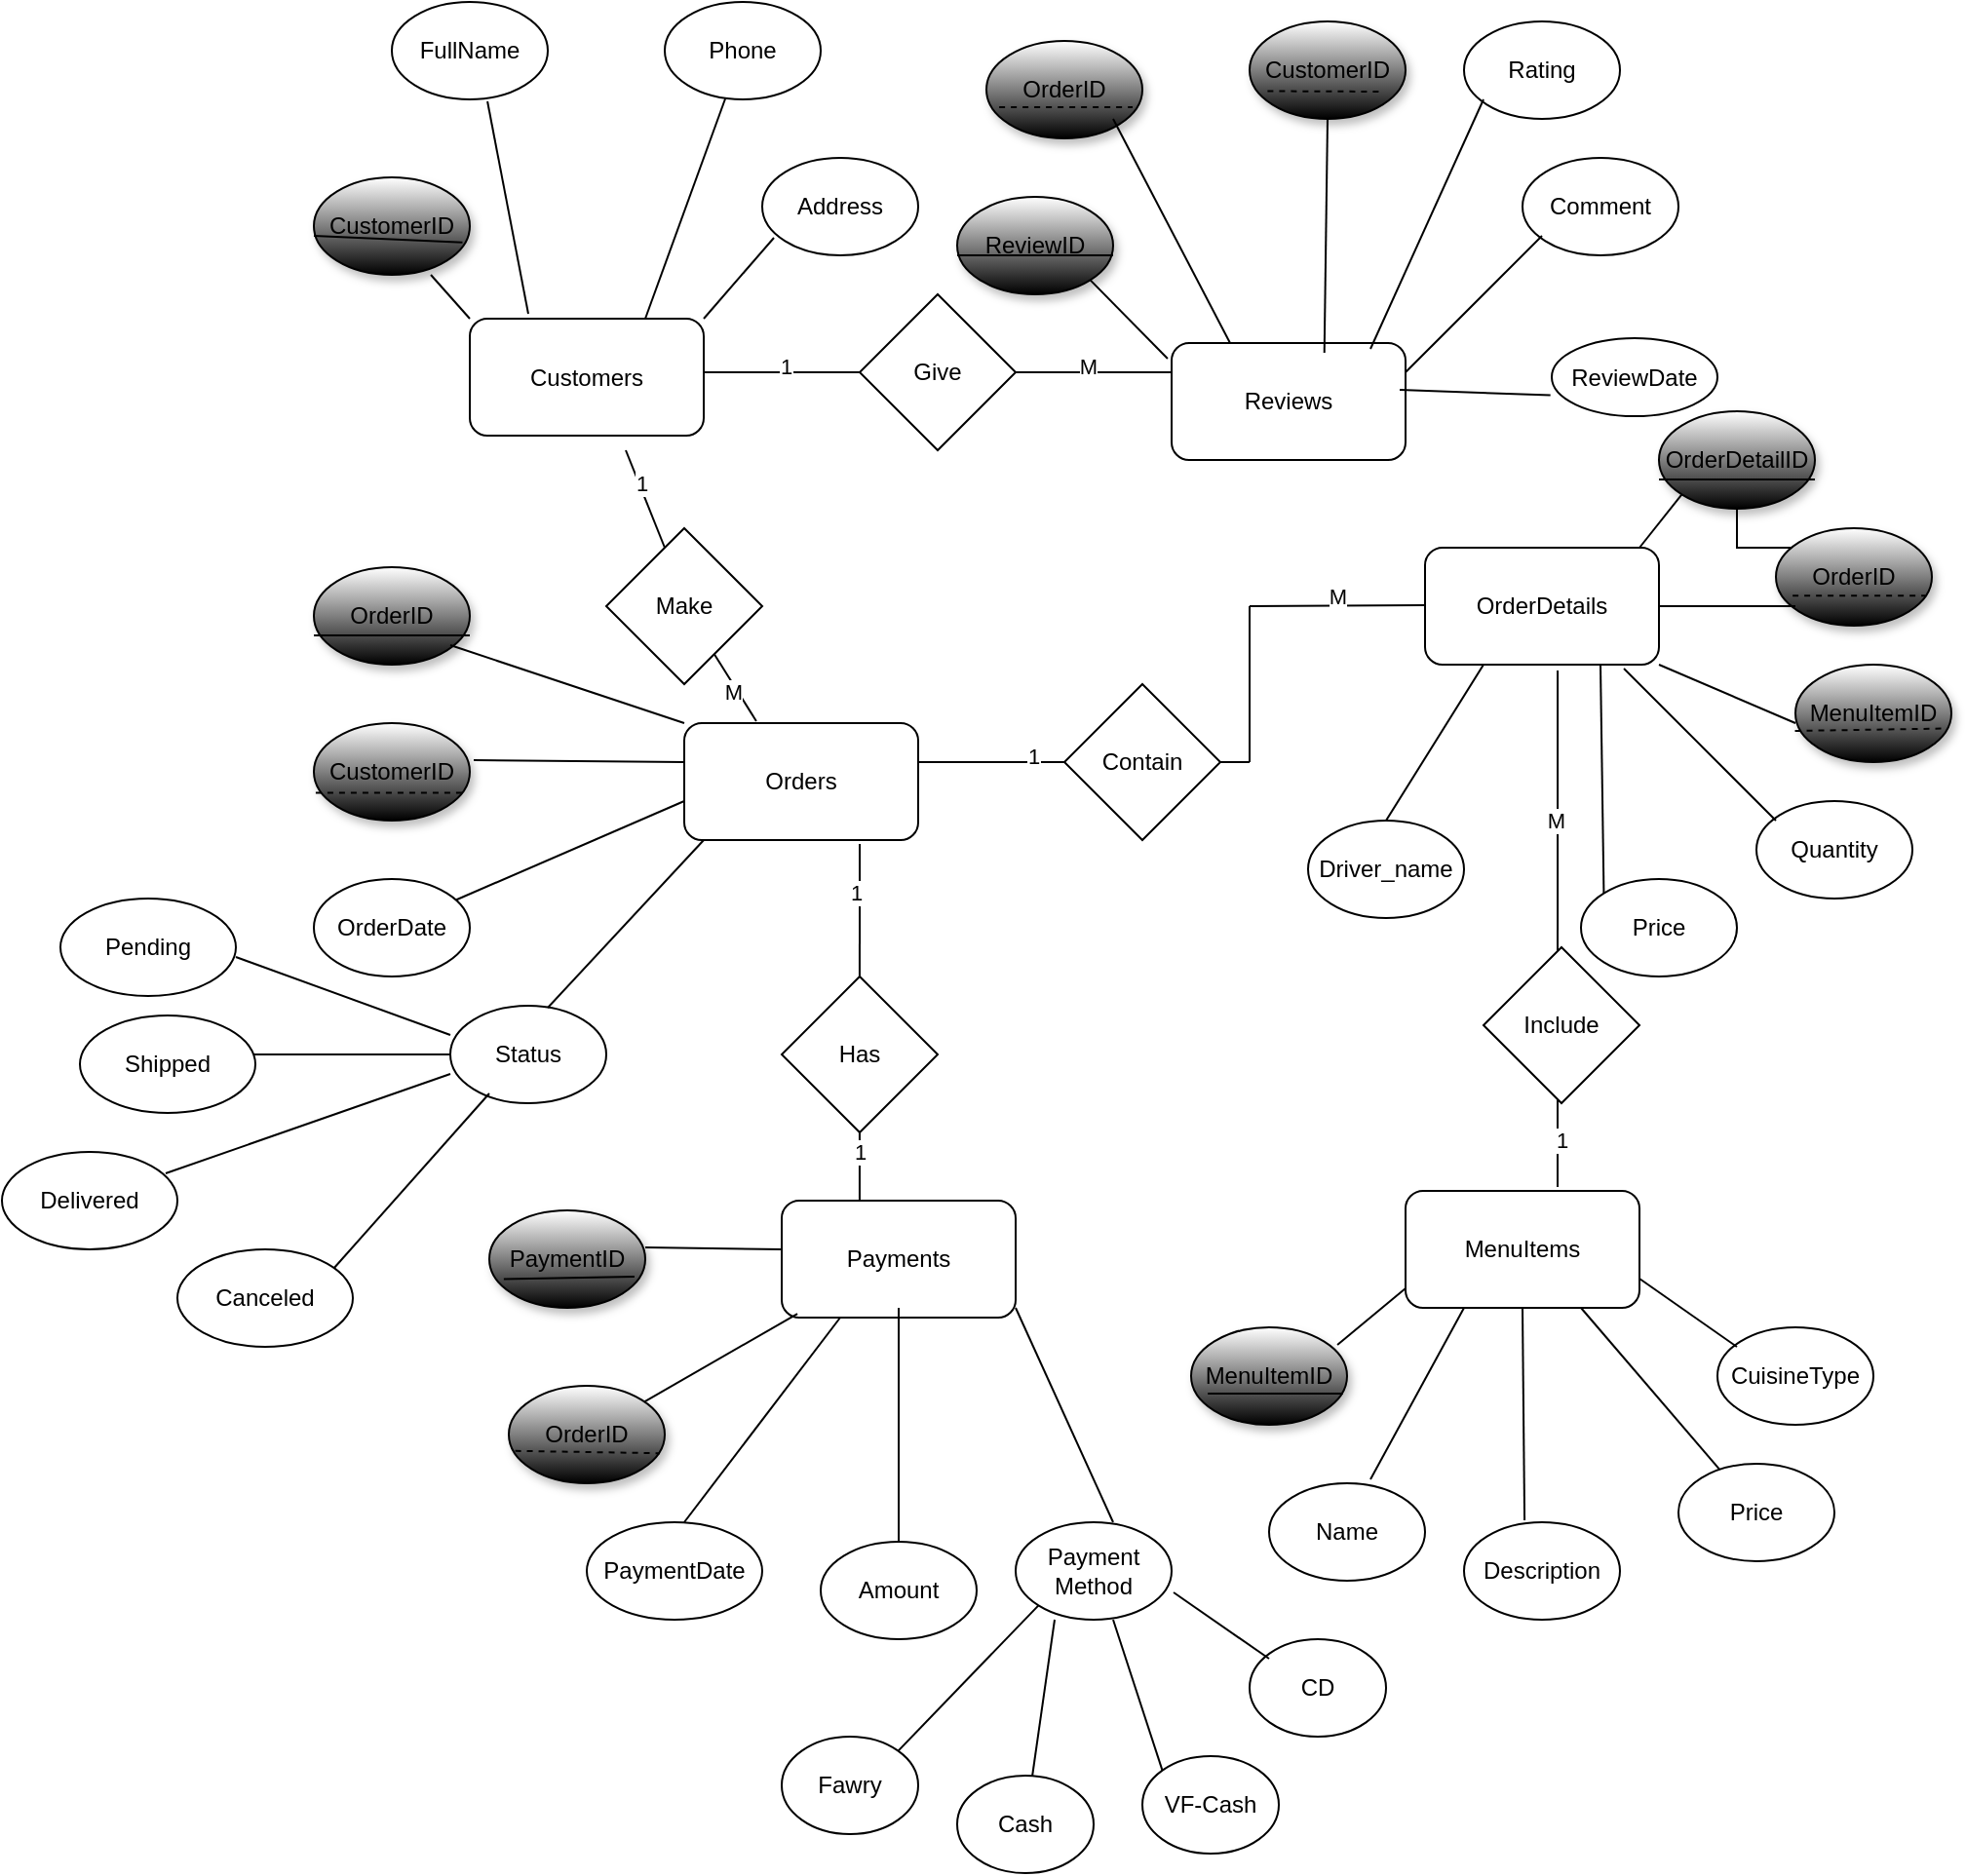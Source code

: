 <mxfile version="28.1.1">
  <diagram name="Page-1" id="ZosSx44dg7eUA4PI9dah">
    <mxGraphModel dx="1722" dy="507" grid="1" gridSize="10" guides="1" tooltips="1" connect="1" arrows="1" fold="1" page="1" pageScale="1" pageWidth="850" pageHeight="1100" math="0" shadow="0">
      <root>
        <mxCell id="0" />
        <mxCell id="1" parent="0" />
        <mxCell id="673PW_mDuS-jWzIN35Wk-1" value="Orders" style="rounded=1;whiteSpace=wrap;html=1;" parent="1" vertex="1">
          <mxGeometry x="190" y="500" width="120" height="60" as="geometry" />
        </mxCell>
        <mxCell id="673PW_mDuS-jWzIN35Wk-2" value="Reviews" style="rounded=1;whiteSpace=wrap;html=1;" parent="1" vertex="1">
          <mxGeometry x="440" y="305" width="120" height="60" as="geometry" />
        </mxCell>
        <mxCell id="673PW_mDuS-jWzIN35Wk-3" value="Customers" style="rounded=1;whiteSpace=wrap;html=1;" parent="1" vertex="1">
          <mxGeometry x="80" y="292.5" width="120" height="60" as="geometry" />
        </mxCell>
        <mxCell id="673PW_mDuS-jWzIN35Wk-4" value="OrderDetails" style="rounded=1;whiteSpace=wrap;html=1;" parent="1" vertex="1">
          <mxGeometry x="570" y="410" width="120" height="60" as="geometry" />
        </mxCell>
        <mxCell id="673PW_mDuS-jWzIN35Wk-5" value="MenuItems" style="rounded=1;whiteSpace=wrap;html=1;" parent="1" vertex="1">
          <mxGeometry x="560" y="740" width="120" height="60" as="geometry" />
        </mxCell>
        <mxCell id="673PW_mDuS-jWzIN35Wk-6" value="Payments" style="rounded=1;whiteSpace=wrap;html=1;" parent="1" vertex="1">
          <mxGeometry x="240" y="745" width="120" height="60" as="geometry" />
        </mxCell>
        <mxCell id="673PW_mDuS-jWzIN35Wk-9" value="" style="endArrow=none;html=1;rounded=0;exitX=0.375;exitY=0.125;exitDx=0;exitDy=0;exitPerimeter=0;" parent="1" source="eedsvJJhNy6EJihypTpJ-27" edge="1">
          <mxGeometry width="50" height="50" relative="1" as="geometry">
            <mxPoint x="50" y="160" as="sourcePoint" />
            <mxPoint x="160" y="360" as="targetPoint" />
          </mxGeometry>
        </mxCell>
        <mxCell id="eedsvJJhNy6EJihypTpJ-35" value="1" style="edgeLabel;html=1;align=center;verticalAlign=middle;resizable=0;points=[];" parent="673PW_mDuS-jWzIN35Wk-9" vertex="1" connectable="0">
          <mxGeometry x="0.31" y="-2" relative="1" as="geometry">
            <mxPoint x="-1" as="offset" />
          </mxGeometry>
        </mxCell>
        <mxCell id="673PW_mDuS-jWzIN35Wk-10" value="" style="endArrow=none;html=1;rounded=0;" parent="1" edge="1">
          <mxGeometry width="50" height="50" relative="1" as="geometry">
            <mxPoint x="310" y="520" as="sourcePoint" />
            <mxPoint x="480" y="520" as="targetPoint" />
          </mxGeometry>
        </mxCell>
        <mxCell id="eedsvJJhNy6EJihypTpJ-37" value="1" style="edgeLabel;html=1;align=center;verticalAlign=middle;resizable=0;points=[];" parent="673PW_mDuS-jWzIN35Wk-10" vertex="1" connectable="0">
          <mxGeometry x="-0.314" y="3" relative="1" as="geometry">
            <mxPoint as="offset" />
          </mxGeometry>
        </mxCell>
        <mxCell id="673PW_mDuS-jWzIN35Wk-12" value="" style="endArrow=none;html=1;rounded=0;" parent="1" edge="1">
          <mxGeometry width="50" height="50" relative="1" as="geometry">
            <mxPoint x="480" y="520" as="sourcePoint" />
            <mxPoint x="480" y="440" as="targetPoint" />
          </mxGeometry>
        </mxCell>
        <mxCell id="673PW_mDuS-jWzIN35Wk-13" value="" style="endArrow=none;html=1;rounded=0;" parent="1" edge="1">
          <mxGeometry width="50" height="50" relative="1" as="geometry">
            <mxPoint x="480" y="440" as="sourcePoint" />
            <mxPoint x="570" y="439.5" as="targetPoint" />
          </mxGeometry>
        </mxCell>
        <mxCell id="eedsvJJhNy6EJihypTpJ-38" value="M" style="edgeLabel;html=1;align=center;verticalAlign=middle;resizable=0;points=[];" parent="673PW_mDuS-jWzIN35Wk-13" vertex="1" connectable="0">
          <mxGeometry x="0.001" y="5" relative="1" as="geometry">
            <mxPoint as="offset" />
          </mxGeometry>
        </mxCell>
        <mxCell id="673PW_mDuS-jWzIN35Wk-14" value="" style="endArrow=none;html=1;rounded=0;entryX=0.567;entryY=1.05;entryDx=0;entryDy=0;exitX=0.65;exitY=-0.033;exitDx=0;exitDy=0;exitPerimeter=0;entryPerimeter=0;" parent="1" source="673PW_mDuS-jWzIN35Wk-5" target="673PW_mDuS-jWzIN35Wk-4" edge="1">
          <mxGeometry width="50" height="50" relative="1" as="geometry">
            <mxPoint x="730" y="410" as="sourcePoint" />
            <mxPoint x="670" y="320" as="targetPoint" />
          </mxGeometry>
        </mxCell>
        <mxCell id="eedsvJJhNy6EJihypTpJ-39" value="1" style="edgeLabel;html=1;align=center;verticalAlign=middle;resizable=0;points=[];" parent="673PW_mDuS-jWzIN35Wk-14" vertex="1" connectable="0">
          <mxGeometry x="-0.814" y="-2" relative="1" as="geometry">
            <mxPoint as="offset" />
          </mxGeometry>
        </mxCell>
        <mxCell id="eedsvJJhNy6EJihypTpJ-40" value="M" style="edgeLabel;html=1;align=center;verticalAlign=middle;resizable=0;points=[];" parent="673PW_mDuS-jWzIN35Wk-14" vertex="1" connectable="0">
          <mxGeometry x="0.419" y="1" relative="1" as="geometry">
            <mxPoint as="offset" />
          </mxGeometry>
        </mxCell>
        <mxCell id="673PW_mDuS-jWzIN35Wk-15" value="" style="endArrow=none;html=1;rounded=0;exitX=0.333;exitY=0;exitDx=0;exitDy=0;exitPerimeter=0;" parent="1" source="673PW_mDuS-jWzIN35Wk-6" edge="1">
          <mxGeometry width="50" height="50" relative="1" as="geometry">
            <mxPoint x="190" y="350" as="sourcePoint" />
            <mxPoint x="280" y="562" as="targetPoint" />
          </mxGeometry>
        </mxCell>
        <mxCell id="eedsvJJhNy6EJihypTpJ-41" value="1" style="edgeLabel;html=1;align=center;verticalAlign=middle;resizable=0;points=[];" parent="673PW_mDuS-jWzIN35Wk-15" vertex="1" connectable="0">
          <mxGeometry x="0.73" y="2" relative="1" as="geometry">
            <mxPoint as="offset" />
          </mxGeometry>
        </mxCell>
        <mxCell id="eedsvJJhNy6EJihypTpJ-44" value="1" style="edgeLabel;html=1;align=center;verticalAlign=middle;resizable=0;points=[];" parent="673PW_mDuS-jWzIN35Wk-15" vertex="1" connectable="0">
          <mxGeometry x="-0.727" relative="1" as="geometry">
            <mxPoint as="offset" />
          </mxGeometry>
        </mxCell>
        <mxCell id="673PW_mDuS-jWzIN35Wk-16" value="OrderID" style="ellipse;whiteSpace=wrap;html=1;gradientColor=default;shadow=1;" parent="1" vertex="1">
          <mxGeometry y="420" width="80" height="50" as="geometry" />
        </mxCell>
        <mxCell id="673PW_mDuS-jWzIN35Wk-21" value="CustomerID" style="ellipse;whiteSpace=wrap;html=1;gradientColor=default;shadow=1;" parent="1" vertex="1">
          <mxGeometry y="500" width="80" height="50" as="geometry" />
        </mxCell>
        <mxCell id="673PW_mDuS-jWzIN35Wk-22" value="OrderDate" style="ellipse;whiteSpace=wrap;html=1;" parent="1" vertex="1">
          <mxGeometry y="580" width="80" height="50" as="geometry" />
        </mxCell>
        <mxCell id="673PW_mDuS-jWzIN35Wk-23" value="Status" style="ellipse;whiteSpace=wrap;html=1;" parent="1" vertex="1">
          <mxGeometry x="70" y="645" width="80" height="50" as="geometry" />
        </mxCell>
        <mxCell id="673PW_mDuS-jWzIN35Wk-24" value="" style="endArrow=none;html=1;rounded=0;exitX=0;exitY=0;exitDx=0;exitDy=0;entryX=0.875;entryY=0.8;entryDx=0;entryDy=0;entryPerimeter=0;" parent="1" source="673PW_mDuS-jWzIN35Wk-1" target="673PW_mDuS-jWzIN35Wk-16" edge="1">
          <mxGeometry width="50" height="50" relative="1" as="geometry">
            <mxPoint x="100" y="520" as="sourcePoint" />
            <mxPoint x="150" y="470" as="targetPoint" />
          </mxGeometry>
        </mxCell>
        <mxCell id="673PW_mDuS-jWzIN35Wk-25" value="" style="endArrow=none;html=1;rounded=0;exitX=1.025;exitY=0.38;exitDx=0;exitDy=0;exitPerimeter=0;" parent="1" source="673PW_mDuS-jWzIN35Wk-21" edge="1">
          <mxGeometry width="50" height="50" relative="1" as="geometry">
            <mxPoint x="140" y="570" as="sourcePoint" />
            <mxPoint x="190" y="520" as="targetPoint" />
          </mxGeometry>
        </mxCell>
        <mxCell id="673PW_mDuS-jWzIN35Wk-26" value="" style="endArrow=none;html=1;rounded=0;" parent="1" source="673PW_mDuS-jWzIN35Wk-22" edge="1">
          <mxGeometry width="50" height="50" relative="1" as="geometry">
            <mxPoint x="140" y="590" as="sourcePoint" />
            <mxPoint x="190" y="540" as="targetPoint" />
          </mxGeometry>
        </mxCell>
        <mxCell id="673PW_mDuS-jWzIN35Wk-27" value="" style="endArrow=none;html=1;rounded=0;exitX=0.625;exitY=0.02;exitDx=0;exitDy=0;exitPerimeter=0;" parent="1" source="673PW_mDuS-jWzIN35Wk-23" edge="1">
          <mxGeometry width="50" height="50" relative="1" as="geometry">
            <mxPoint x="150" y="610" as="sourcePoint" />
            <mxPoint x="200" y="560" as="targetPoint" />
          </mxGeometry>
        </mxCell>
        <mxCell id="673PW_mDuS-jWzIN35Wk-28" value="Address" style="ellipse;whiteSpace=wrap;html=1;" parent="1" vertex="1">
          <mxGeometry x="230" y="210" width="80" height="50" as="geometry" />
        </mxCell>
        <mxCell id="673PW_mDuS-jWzIN35Wk-29" value="OrderID" style="ellipse;whiteSpace=wrap;html=1;gradientColor=default;shadow=1;" parent="1" vertex="1">
          <mxGeometry x="345" y="150" width="80" height="50" as="geometry" />
        </mxCell>
        <mxCell id="673PW_mDuS-jWzIN35Wk-30" value="Phone" style="ellipse;whiteSpace=wrap;html=1;strokeColor=default;gradientColor=none;fillColor=default;shadow=0;fillStyle=auto;" parent="1" vertex="1">
          <mxGeometry x="180" y="130" width="80" height="50" as="geometry" />
        </mxCell>
        <mxCell id="673PW_mDuS-jWzIN35Wk-31" value="FullName" style="ellipse;whiteSpace=wrap;html=1;" parent="1" vertex="1">
          <mxGeometry x="40" y="130" width="80" height="50" as="geometry" />
        </mxCell>
        <mxCell id="673PW_mDuS-jWzIN35Wk-32" value="CustomerID" style="ellipse;whiteSpace=wrap;html=1;gradientColor=default;shadow=1;" parent="1" vertex="1">
          <mxGeometry y="220" width="80" height="50" as="geometry" />
        </mxCell>
        <mxCell id="673PW_mDuS-jWzIN35Wk-34" value="" style="endArrow=none;html=1;rounded=0;exitX=0;exitY=0;exitDx=0;exitDy=0;" parent="1" source="673PW_mDuS-jWzIN35Wk-3" edge="1">
          <mxGeometry width="50" height="50" relative="1" as="geometry">
            <mxPoint x="10" y="320" as="sourcePoint" />
            <mxPoint x="60" y="270" as="targetPoint" />
          </mxGeometry>
        </mxCell>
        <mxCell id="673PW_mDuS-jWzIN35Wk-35" value="" style="endArrow=none;html=1;rounded=0;entryX=0.613;entryY=1.02;entryDx=0;entryDy=0;entryPerimeter=0;" parent="1" target="673PW_mDuS-jWzIN35Wk-31" edge="1">
          <mxGeometry width="50" height="50" relative="1" as="geometry">
            <mxPoint x="110" y="290" as="sourcePoint" />
            <mxPoint x="160" y="250" as="targetPoint" />
          </mxGeometry>
        </mxCell>
        <mxCell id="673PW_mDuS-jWzIN35Wk-36" value="" style="endArrow=none;html=1;rounded=0;exitX=0.75;exitY=0;exitDx=0;exitDy=0;" parent="1" source="673PW_mDuS-jWzIN35Wk-3" target="673PW_mDuS-jWzIN35Wk-30" edge="1">
          <mxGeometry width="50" height="50" relative="1" as="geometry">
            <mxPoint x="130" y="300" as="sourcePoint" />
            <mxPoint x="180" y="250" as="targetPoint" />
          </mxGeometry>
        </mxCell>
        <mxCell id="673PW_mDuS-jWzIN35Wk-37" value="" style="endArrow=none;html=1;rounded=0;entryX=0.075;entryY=0.82;entryDx=0;entryDy=0;entryPerimeter=0;exitX=1;exitY=0;exitDx=0;exitDy=0;" parent="1" source="673PW_mDuS-jWzIN35Wk-3" target="673PW_mDuS-jWzIN35Wk-28" edge="1">
          <mxGeometry width="50" height="50" relative="1" as="geometry">
            <mxPoint x="190" y="300" as="sourcePoint" />
            <mxPoint x="240" y="250" as="targetPoint" />
          </mxGeometry>
        </mxCell>
        <mxCell id="673PW_mDuS-jWzIN35Wk-39" value="Comment" style="ellipse;whiteSpace=wrap;html=1;" parent="1" vertex="1">
          <mxGeometry x="620" y="210" width="80" height="50" as="geometry" />
        </mxCell>
        <mxCell id="673PW_mDuS-jWzIN35Wk-41" value="Rating" style="ellipse;whiteSpace=wrap;html=1;" parent="1" vertex="1">
          <mxGeometry x="590" y="140" width="80" height="50" as="geometry" />
        </mxCell>
        <mxCell id="673PW_mDuS-jWzIN35Wk-42" value="CustomerID" style="ellipse;whiteSpace=wrap;html=1;gradientColor=default;shadow=1;" parent="1" vertex="1">
          <mxGeometry x="480" y="140" width="80" height="50" as="geometry" />
        </mxCell>
        <mxCell id="673PW_mDuS-jWzIN35Wk-43" value="ReviewID" style="ellipse;whiteSpace=wrap;html=1;gradientColor=default;shadow=1;" parent="1" vertex="1">
          <mxGeometry x="330" y="230" width="80" height="50" as="geometry" />
        </mxCell>
        <mxCell id="673PW_mDuS-jWzIN35Wk-46" value="" style="endArrow=none;html=1;rounded=0;entryX=1;entryY=1;entryDx=0;entryDy=0;exitX=-0.017;exitY=0.133;exitDx=0;exitDy=0;exitPerimeter=0;" parent="1" source="673PW_mDuS-jWzIN35Wk-2" target="673PW_mDuS-jWzIN35Wk-43" edge="1">
          <mxGeometry width="50" height="50" relative="1" as="geometry">
            <mxPoint x="430" y="310" as="sourcePoint" />
            <mxPoint x="480" y="260" as="targetPoint" />
          </mxGeometry>
        </mxCell>
        <mxCell id="673PW_mDuS-jWzIN35Wk-47" value="" style="endArrow=none;html=1;rounded=0;exitX=0.25;exitY=0;exitDx=0;exitDy=0;" parent="1" source="673PW_mDuS-jWzIN35Wk-2" edge="1">
          <mxGeometry width="50" height="50" relative="1" as="geometry">
            <mxPoint x="360" y="240" as="sourcePoint" />
            <mxPoint x="410" y="190" as="targetPoint" />
          </mxGeometry>
        </mxCell>
        <mxCell id="673PW_mDuS-jWzIN35Wk-50" value="" style="endArrow=none;html=1;rounded=0;exitX=0.85;exitY=0.05;exitDx=0;exitDy=0;exitPerimeter=0;" parent="1" source="673PW_mDuS-jWzIN35Wk-2" edge="1">
          <mxGeometry width="50" height="50" relative="1" as="geometry">
            <mxPoint x="550" y="230" as="sourcePoint" />
            <mxPoint x="600" y="180" as="targetPoint" />
          </mxGeometry>
        </mxCell>
        <mxCell id="673PW_mDuS-jWzIN35Wk-52" value="" style="endArrow=none;html=1;rounded=0;exitX=0.975;exitY=0.4;exitDx=0;exitDy=0;exitPerimeter=0;entryX=0;entryY=1;entryDx=0;entryDy=0;" parent="1" source="673PW_mDuS-jWzIN35Wk-2" edge="1">
          <mxGeometry width="50" height="50" relative="1" as="geometry">
            <mxPoint x="560" y="380" as="sourcePoint" />
            <mxPoint x="634.322" y="331.766" as="targetPoint" />
          </mxGeometry>
        </mxCell>
        <mxCell id="673PW_mDuS-jWzIN35Wk-53" value="MenuItemID" style="ellipse;whiteSpace=wrap;html=1;gradientColor=default;shadow=1;" parent="1" vertex="1">
          <mxGeometry x="760" y="470" width="80" height="50" as="geometry" />
        </mxCell>
        <mxCell id="673PW_mDuS-jWzIN35Wk-54" value="Quantity" style="ellipse;whiteSpace=wrap;html=1;" parent="1" vertex="1">
          <mxGeometry x="740" y="540" width="80" height="50" as="geometry" />
        </mxCell>
        <mxCell id="eedsvJJhNy6EJihypTpJ-11" value="" style="edgeStyle=orthogonalEdgeStyle;rounded=0;orthogonalLoop=1;jettySize=auto;html=1;" parent="1" source="673PW_mDuS-jWzIN35Wk-56" target="673PW_mDuS-jWzIN35Wk-61" edge="1">
          <mxGeometry relative="1" as="geometry" />
        </mxCell>
        <mxCell id="673PW_mDuS-jWzIN35Wk-56" value="OrderDetailID" style="ellipse;whiteSpace=wrap;html=1;gradientColor=default;shadow=1;" parent="1" vertex="1">
          <mxGeometry x="690" y="340" width="80" height="50" as="geometry" />
        </mxCell>
        <mxCell id="673PW_mDuS-jWzIN35Wk-58" value="Driver_name" style="ellipse;whiteSpace=wrap;html=1;" parent="1" vertex="1">
          <mxGeometry x="510" y="550" width="80" height="50" as="geometry" />
        </mxCell>
        <mxCell id="673PW_mDuS-jWzIN35Wk-59" value="Price" style="ellipse;whiteSpace=wrap;html=1;" parent="1" vertex="1">
          <mxGeometry x="650" y="580" width="80" height="50" as="geometry" />
        </mxCell>
        <mxCell id="673PW_mDuS-jWzIN35Wk-61" value="OrderID" style="ellipse;whiteSpace=wrap;html=1;gradientColor=default;shadow=1;" parent="1" vertex="1">
          <mxGeometry x="750" y="400" width="80" height="50" as="geometry" />
        </mxCell>
        <mxCell id="673PW_mDuS-jWzIN35Wk-62" value="" style="endArrow=none;html=1;rounded=0;entryX=0;entryY=1;entryDx=0;entryDy=0;" parent="1" target="673PW_mDuS-jWzIN35Wk-56" edge="1">
          <mxGeometry width="50" height="50" relative="1" as="geometry">
            <mxPoint x="680" y="410" as="sourcePoint" />
            <mxPoint x="730" y="360" as="targetPoint" />
          </mxGeometry>
        </mxCell>
        <mxCell id="673PW_mDuS-jWzIN35Wk-63" value="" style="endArrow=none;html=1;rounded=0;exitX=1;exitY=0.5;exitDx=0;exitDy=0;" parent="1" source="673PW_mDuS-jWzIN35Wk-4" edge="1">
          <mxGeometry width="50" height="50" relative="1" as="geometry">
            <mxPoint x="710" y="490" as="sourcePoint" />
            <mxPoint x="760" y="440" as="targetPoint" />
          </mxGeometry>
        </mxCell>
        <mxCell id="673PW_mDuS-jWzIN35Wk-64" value="" style="endArrow=none;html=1;rounded=0;exitX=1;exitY=1;exitDx=0;exitDy=0;" parent="1" source="673PW_mDuS-jWzIN35Wk-4" edge="1">
          <mxGeometry width="50" height="50" relative="1" as="geometry">
            <mxPoint x="710" y="550" as="sourcePoint" />
            <mxPoint x="760" y="500" as="targetPoint" />
          </mxGeometry>
        </mxCell>
        <mxCell id="673PW_mDuS-jWzIN35Wk-65" value="" style="endArrow=none;html=1;rounded=0;exitX=0.85;exitY=1.033;exitDx=0;exitDy=0;exitPerimeter=0;" parent="1" source="673PW_mDuS-jWzIN35Wk-4" edge="1">
          <mxGeometry width="50" height="50" relative="1" as="geometry">
            <mxPoint x="700" y="600" as="sourcePoint" />
            <mxPoint x="750" y="550" as="targetPoint" />
          </mxGeometry>
        </mxCell>
        <mxCell id="673PW_mDuS-jWzIN35Wk-66" value="" style="endArrow=none;html=1;rounded=0;exitX=0;exitY=0;exitDx=0;exitDy=0;" parent="1" source="673PW_mDuS-jWzIN35Wk-59" edge="1">
          <mxGeometry width="50" height="50" relative="1" as="geometry">
            <mxPoint x="610" y="520" as="sourcePoint" />
            <mxPoint x="660" y="470" as="targetPoint" />
          </mxGeometry>
        </mxCell>
        <mxCell id="673PW_mDuS-jWzIN35Wk-67" value="" style="endArrow=none;html=1;rounded=0;exitX=0.5;exitY=0;exitDx=0;exitDy=0;" parent="1" source="673PW_mDuS-jWzIN35Wk-58" edge="1">
          <mxGeometry width="50" height="50" relative="1" as="geometry">
            <mxPoint x="550" y="520" as="sourcePoint" />
            <mxPoint x="600" y="470" as="targetPoint" />
          </mxGeometry>
        </mxCell>
        <mxCell id="673PW_mDuS-jWzIN35Wk-68" value="CuisineType" style="ellipse;whiteSpace=wrap;html=1;" parent="1" vertex="1">
          <mxGeometry x="720" y="810" width="80" height="50" as="geometry" />
        </mxCell>
        <mxCell id="673PW_mDuS-jWzIN35Wk-69" value="Description" style="ellipse;whiteSpace=wrap;html=1;" parent="1" vertex="1">
          <mxGeometry x="590" y="910" width="80" height="50" as="geometry" />
        </mxCell>
        <mxCell id="673PW_mDuS-jWzIN35Wk-70" value="Price" style="ellipse;whiteSpace=wrap;html=1;" parent="1" vertex="1">
          <mxGeometry x="700" y="880" width="80" height="50" as="geometry" />
        </mxCell>
        <mxCell id="673PW_mDuS-jWzIN35Wk-71" value="Name" style="ellipse;whiteSpace=wrap;html=1;" parent="1" vertex="1">
          <mxGeometry x="490" y="890" width="80" height="50" as="geometry" />
        </mxCell>
        <mxCell id="673PW_mDuS-jWzIN35Wk-72" value="MenuItemID" style="ellipse;whiteSpace=wrap;html=1;gradientColor=default;shadow=1;" parent="1" vertex="1">
          <mxGeometry x="450" y="810" width="80" height="50" as="geometry" />
        </mxCell>
        <mxCell id="673PW_mDuS-jWzIN35Wk-73" value="PaymentID" style="ellipse;whiteSpace=wrap;html=1;gradientColor=default;shadow=1;" parent="1" vertex="1">
          <mxGeometry x="90" y="750" width="80" height="50" as="geometry" />
        </mxCell>
        <mxCell id="673PW_mDuS-jWzIN35Wk-74" value="Amount" style="ellipse;whiteSpace=wrap;html=1;" parent="1" vertex="1">
          <mxGeometry x="260" y="920" width="80" height="50" as="geometry" />
        </mxCell>
        <mxCell id="673PW_mDuS-jWzIN35Wk-75" value="Payment&lt;div&gt;Method&lt;/div&gt;" style="ellipse;whiteSpace=wrap;html=1;" parent="1" vertex="1">
          <mxGeometry x="360" y="910" width="80" height="50" as="geometry" />
        </mxCell>
        <mxCell id="673PW_mDuS-jWzIN35Wk-77" value="OrderID" style="ellipse;whiteSpace=wrap;html=1;shadow=1;gradientColor=default;" parent="1" vertex="1">
          <mxGeometry x="100" y="840" width="80" height="50" as="geometry" />
        </mxCell>
        <mxCell id="673PW_mDuS-jWzIN35Wk-78" value="" style="endArrow=none;html=1;rounded=0;exitX=0.938;exitY=0.18;exitDx=0;exitDy=0;exitPerimeter=0;" parent="1" source="673PW_mDuS-jWzIN35Wk-72" edge="1">
          <mxGeometry width="50" height="50" relative="1" as="geometry">
            <mxPoint x="510" y="840" as="sourcePoint" />
            <mxPoint x="560" y="790" as="targetPoint" />
          </mxGeometry>
        </mxCell>
        <mxCell id="673PW_mDuS-jWzIN35Wk-79" value="" style="endArrow=none;html=1;rounded=0;exitX=0.65;exitY=-0.04;exitDx=0;exitDy=0;exitPerimeter=0;" parent="1" source="673PW_mDuS-jWzIN35Wk-71" edge="1">
          <mxGeometry width="50" height="50" relative="1" as="geometry">
            <mxPoint x="540" y="850" as="sourcePoint" />
            <mxPoint x="590" y="800" as="targetPoint" />
          </mxGeometry>
        </mxCell>
        <mxCell id="673PW_mDuS-jWzIN35Wk-80" value="" style="endArrow=none;html=1;rounded=0;exitX=0.388;exitY=-0.02;exitDx=0;exitDy=0;exitPerimeter=0;" parent="1" source="673PW_mDuS-jWzIN35Wk-69" edge="1">
          <mxGeometry width="50" height="50" relative="1" as="geometry">
            <mxPoint x="570" y="850" as="sourcePoint" />
            <mxPoint x="620" y="800" as="targetPoint" />
          </mxGeometry>
        </mxCell>
        <mxCell id="673PW_mDuS-jWzIN35Wk-81" value="" style="endArrow=none;html=1;rounded=0;" parent="1" source="673PW_mDuS-jWzIN35Wk-70" edge="1">
          <mxGeometry width="50" height="50" relative="1" as="geometry">
            <mxPoint x="600" y="850" as="sourcePoint" />
            <mxPoint x="650" y="800" as="targetPoint" />
          </mxGeometry>
        </mxCell>
        <mxCell id="673PW_mDuS-jWzIN35Wk-82" value="" style="endArrow=none;html=1;rounded=0;exitX=1;exitY=0.75;exitDx=0;exitDy=0;" parent="1" source="673PW_mDuS-jWzIN35Wk-5" edge="1">
          <mxGeometry width="50" height="50" relative="1" as="geometry">
            <mxPoint x="680" y="870" as="sourcePoint" />
            <mxPoint x="730" y="820" as="targetPoint" />
          </mxGeometry>
        </mxCell>
        <mxCell id="673PW_mDuS-jWzIN35Wk-83" value="" style="endArrow=none;html=1;rounded=0;exitX=1;exitY=0.38;exitDx=0;exitDy=0;exitPerimeter=0;" parent="1" source="673PW_mDuS-jWzIN35Wk-73" edge="1">
          <mxGeometry width="50" height="50" relative="1" as="geometry">
            <mxPoint x="210" y="820" as="sourcePoint" />
            <mxPoint x="240" y="770" as="targetPoint" />
          </mxGeometry>
        </mxCell>
        <mxCell id="673PW_mDuS-jWzIN35Wk-84" value="" style="endArrow=none;html=1;rounded=0;entryX=0.067;entryY=0.967;entryDx=0;entryDy=0;entryPerimeter=0;" parent="1" source="673PW_mDuS-jWzIN35Wk-77" target="673PW_mDuS-jWzIN35Wk-6" edge="1">
          <mxGeometry width="50" height="50" relative="1" as="geometry">
            <mxPoint x="210" y="840" as="sourcePoint" />
            <mxPoint x="260" y="790" as="targetPoint" />
          </mxGeometry>
        </mxCell>
        <mxCell id="673PW_mDuS-jWzIN35Wk-85" value="" style="endArrow=none;html=1;rounded=0;entryX=0.25;entryY=1;entryDx=0;entryDy=0;" parent="1" target="673PW_mDuS-jWzIN35Wk-6" edge="1">
          <mxGeometry width="50" height="50" relative="1" as="geometry">
            <mxPoint x="190" y="910" as="sourcePoint" />
            <mxPoint x="240" y="860" as="targetPoint" />
          </mxGeometry>
        </mxCell>
        <mxCell id="673PW_mDuS-jWzIN35Wk-87" value="" style="endArrow=none;html=1;rounded=0;exitX=0.625;exitY=0;exitDx=0;exitDy=0;exitPerimeter=0;" parent="1" source="673PW_mDuS-jWzIN35Wk-75" edge="1">
          <mxGeometry width="50" height="50" relative="1" as="geometry">
            <mxPoint x="310" y="850" as="sourcePoint" />
            <mxPoint x="360" y="800" as="targetPoint" />
          </mxGeometry>
        </mxCell>
        <mxCell id="673PW_mDuS-jWzIN35Wk-88" value="" style="endArrow=none;html=1;rounded=0;exitX=0.5;exitY=0;exitDx=0;exitDy=0;" parent="1" source="673PW_mDuS-jWzIN35Wk-74" edge="1">
          <mxGeometry width="50" height="50" relative="1" as="geometry">
            <mxPoint x="250" y="850" as="sourcePoint" />
            <mxPoint x="300" y="800" as="targetPoint" />
          </mxGeometry>
        </mxCell>
        <mxCell id="673PW_mDuS-jWzIN35Wk-89" value="" style="endArrow=none;html=1;rounded=0;" parent="1" edge="1">
          <mxGeometry width="50" height="50" relative="1" as="geometry">
            <mxPoint x="200" y="320" as="sourcePoint" />
            <mxPoint x="440" y="320" as="targetPoint" />
          </mxGeometry>
        </mxCell>
        <mxCell id="eedsvJJhNy6EJihypTpJ-33" value="1" style="edgeLabel;html=1;align=center;verticalAlign=middle;resizable=0;points=[];" parent="673PW_mDuS-jWzIN35Wk-89" vertex="1" connectable="0">
          <mxGeometry x="-0.653" y="3" relative="1" as="geometry">
            <mxPoint as="offset" />
          </mxGeometry>
        </mxCell>
        <mxCell id="eedsvJJhNy6EJihypTpJ-34" value="M" style="edgeLabel;html=1;align=center;verticalAlign=middle;resizable=0;points=[];" parent="673PW_mDuS-jWzIN35Wk-89" vertex="1" connectable="0">
          <mxGeometry x="0.639" y="3" relative="1" as="geometry">
            <mxPoint as="offset" />
          </mxGeometry>
        </mxCell>
        <mxCell id="eedsvJJhNy6EJihypTpJ-3" value="" style="endArrow=none;html=1;rounded=0;exitX=0;exitY=0.6;exitDx=0;exitDy=0;exitPerimeter=0;entryX=0.953;entryY=0.668;entryDx=0;entryDy=0;entryPerimeter=0;" parent="1" source="673PW_mDuS-jWzIN35Wk-32" target="673PW_mDuS-jWzIN35Wk-32" edge="1">
          <mxGeometry width="50" height="50" relative="1" as="geometry">
            <mxPoint x="20" y="300" as="sourcePoint" />
            <mxPoint x="70" y="250" as="targetPoint" />
          </mxGeometry>
        </mxCell>
        <mxCell id="eedsvJJhNy6EJihypTpJ-4" value="" style="endArrow=none;html=1;rounded=0;" parent="1" edge="1">
          <mxGeometry width="50" height="50" relative="1" as="geometry">
            <mxPoint x="330" y="260" as="sourcePoint" />
            <mxPoint x="410" y="260" as="targetPoint" />
          </mxGeometry>
        </mxCell>
        <mxCell id="eedsvJJhNy6EJihypTpJ-5" value="" style="endArrow=none;dashed=1;html=1;rounded=0;exitX=0.082;exitY=0.68;exitDx=0;exitDy=0;exitPerimeter=0;" parent="1" source="673PW_mDuS-jWzIN35Wk-29" edge="1">
          <mxGeometry width="50" height="50" relative="1" as="geometry">
            <mxPoint x="370" y="230" as="sourcePoint" />
            <mxPoint x="420" y="184" as="targetPoint" />
          </mxGeometry>
        </mxCell>
        <mxCell id="eedsvJJhNy6EJihypTpJ-6" value="" style="endArrow=none;dashed=1;html=1;rounded=0;" parent="1" source="673PW_mDuS-jWzIN35Wk-42" edge="1">
          <mxGeometry width="50" height="50" relative="1" as="geometry">
            <mxPoint x="510" y="220" as="sourcePoint" />
            <mxPoint x="560" y="170" as="targetPoint" />
          </mxGeometry>
        </mxCell>
        <mxCell id="eedsvJJhNy6EJihypTpJ-7" value="" style="endArrow=none;dashed=1;html=1;rounded=0;exitX=0.115;exitY=0.715;exitDx=0;exitDy=0;exitPerimeter=0;" parent="1" source="673PW_mDuS-jWzIN35Wk-42" edge="1">
          <mxGeometry width="50" height="50" relative="1" as="geometry">
            <mxPoint x="510" y="220" as="sourcePoint" />
            <mxPoint x="548" y="176" as="targetPoint" />
          </mxGeometry>
        </mxCell>
        <mxCell id="eedsvJJhNy6EJihypTpJ-8" value="" style="endArrow=none;html=1;rounded=0;" parent="1" edge="1">
          <mxGeometry width="50" height="50" relative="1" as="geometry">
            <mxPoint y="455" as="sourcePoint" />
            <mxPoint x="80" y="455" as="targetPoint" />
          </mxGeometry>
        </mxCell>
        <mxCell id="eedsvJJhNy6EJihypTpJ-9" value="" style="endArrow=none;dashed=1;html=1;rounded=0;exitX=0.012;exitY=0.715;exitDx=0;exitDy=0;exitPerimeter=0;entryX=0.968;entryY=0.715;entryDx=0;entryDy=0;entryPerimeter=0;" parent="1" source="673PW_mDuS-jWzIN35Wk-21" target="673PW_mDuS-jWzIN35Wk-21" edge="1">
          <mxGeometry width="50" height="50" relative="1" as="geometry">
            <mxPoint x="20" y="580" as="sourcePoint" />
            <mxPoint x="70" y="530" as="targetPoint" />
          </mxGeometry>
        </mxCell>
        <mxCell id="eedsvJJhNy6EJihypTpJ-10" value="" style="endArrow=none;html=1;rounded=0;" parent="1" edge="1">
          <mxGeometry width="50" height="50" relative="1" as="geometry">
            <mxPoint x="690" y="375" as="sourcePoint" />
            <mxPoint x="770" y="375" as="targetPoint" />
          </mxGeometry>
        </mxCell>
        <mxCell id="eedsvJJhNy6EJihypTpJ-12" value="" style="endArrow=none;dashed=1;html=1;rounded=0;exitX=0.107;exitY=0.692;exitDx=0;exitDy=0;exitPerimeter=0;entryX=0.96;entryY=0.692;entryDx=0;entryDy=0;entryPerimeter=0;" parent="1" source="673PW_mDuS-jWzIN35Wk-61" target="673PW_mDuS-jWzIN35Wk-61" edge="1">
          <mxGeometry width="50" height="50" relative="1" as="geometry">
            <mxPoint x="770" y="480" as="sourcePoint" />
            <mxPoint x="820" y="430" as="targetPoint" />
          </mxGeometry>
        </mxCell>
        <mxCell id="eedsvJJhNy6EJihypTpJ-13" value="" style="endArrow=none;dashed=1;html=1;rounded=0;exitX=-0.003;exitY=0.68;exitDx=0;exitDy=0;exitPerimeter=0;entryX=0.938;entryY=0.656;entryDx=0;entryDy=0;entryPerimeter=0;" parent="1" source="673PW_mDuS-jWzIN35Wk-53" target="673PW_mDuS-jWzIN35Wk-53" edge="1">
          <mxGeometry width="50" height="50" relative="1" as="geometry">
            <mxPoint x="790" y="540" as="sourcePoint" />
            <mxPoint x="840" y="490" as="targetPoint" />
          </mxGeometry>
        </mxCell>
        <mxCell id="eedsvJJhNy6EJihypTpJ-15" value="" style="endArrow=none;html=1;rounded=0;exitX=0.093;exitY=0.704;exitDx=0;exitDy=0;exitPerimeter=0;entryX=0.931;entryY=0.68;entryDx=0;entryDy=0;entryPerimeter=0;" parent="1" source="673PW_mDuS-jWzIN35Wk-73" target="673PW_mDuS-jWzIN35Wk-73" edge="1">
          <mxGeometry width="50" height="50" relative="1" as="geometry">
            <mxPoint x="110" y="830" as="sourcePoint" />
            <mxPoint x="160" y="780" as="targetPoint" />
          </mxGeometry>
        </mxCell>
        <mxCell id="eedsvJJhNy6EJihypTpJ-16" value="" style="endArrow=none;dashed=1;html=1;rounded=0;exitX=0.041;exitY=0.668;exitDx=0;exitDy=0;exitPerimeter=0;entryX=0.968;entryY=0.692;entryDx=0;entryDy=0;entryPerimeter=0;" parent="1" source="673PW_mDuS-jWzIN35Wk-77" target="673PW_mDuS-jWzIN35Wk-77" edge="1">
          <mxGeometry width="50" height="50" relative="1" as="geometry">
            <mxPoint x="120" y="920" as="sourcePoint" />
            <mxPoint x="170" y="870" as="targetPoint" />
          </mxGeometry>
        </mxCell>
        <mxCell id="eedsvJJhNy6EJihypTpJ-17" value="" style="endArrow=none;html=1;rounded=0;exitX=0.107;exitY=0.68;exitDx=0;exitDy=0;exitPerimeter=0;entryX=0.975;entryY=0.68;entryDx=0;entryDy=0;entryPerimeter=0;" parent="1" source="673PW_mDuS-jWzIN35Wk-72" target="673PW_mDuS-jWzIN35Wk-72" edge="1">
          <mxGeometry width="50" height="50" relative="1" as="geometry">
            <mxPoint x="470" y="890" as="sourcePoint" />
            <mxPoint x="520" y="840" as="targetPoint" />
          </mxGeometry>
        </mxCell>
        <mxCell id="eedsvJJhNy6EJihypTpJ-22" value="ReviewDate" style="ellipse;whiteSpace=wrap;html=1;" parent="1" vertex="1">
          <mxGeometry x="635" y="302.5" width="85" height="40" as="geometry" />
        </mxCell>
        <mxCell id="eedsvJJhNy6EJihypTpJ-23" value="PaymentDate" style="ellipse;whiteSpace=wrap;html=1;" parent="1" vertex="1">
          <mxGeometry x="140" y="910" width="90" height="50" as="geometry" />
        </mxCell>
        <mxCell id="eedsvJJhNy6EJihypTpJ-25" value="" style="endArrow=none;html=1;rounded=0;exitX=0.653;exitY=0.083;exitDx=0;exitDy=0;exitPerimeter=0;" parent="1" source="673PW_mDuS-jWzIN35Wk-2" edge="1">
          <mxGeometry width="50" height="50" relative="1" as="geometry">
            <mxPoint x="520" y="300" as="sourcePoint" />
            <mxPoint x="520" y="190" as="targetPoint" />
          </mxGeometry>
        </mxCell>
        <mxCell id="eedsvJJhNy6EJihypTpJ-26" value="" style="endArrow=none;html=1;rounded=0;exitX=0.308;exitY=-0.017;exitDx=0;exitDy=0;exitPerimeter=0;" parent="1" source="673PW_mDuS-jWzIN35Wk-1" target="eedsvJJhNy6EJihypTpJ-27" edge="1">
          <mxGeometry width="50" height="50" relative="1" as="geometry">
            <mxPoint x="227" y="499" as="sourcePoint" />
            <mxPoint x="160" y="360" as="targetPoint" />
          </mxGeometry>
        </mxCell>
        <mxCell id="eedsvJJhNy6EJihypTpJ-36" value="M" style="edgeLabel;html=1;align=center;verticalAlign=middle;resizable=0;points=[];" parent="eedsvJJhNy6EJihypTpJ-26" vertex="1" connectable="0">
          <mxGeometry x="-0.034" y="2" relative="1" as="geometry">
            <mxPoint as="offset" />
          </mxGeometry>
        </mxCell>
        <mxCell id="eedsvJJhNy6EJihypTpJ-27" value="Make" style="rhombus;whiteSpace=wrap;html=1;" parent="1" vertex="1">
          <mxGeometry x="150" y="400" width="80" height="80" as="geometry" />
        </mxCell>
        <mxCell id="eedsvJJhNy6EJihypTpJ-29" value="Give" style="rhombus;whiteSpace=wrap;html=1;" parent="1" vertex="1">
          <mxGeometry x="280" y="280" width="80" height="80" as="geometry" />
        </mxCell>
        <mxCell id="eedsvJJhNy6EJihypTpJ-30" value="Contain" style="rhombus;whiteSpace=wrap;html=1;" parent="1" vertex="1">
          <mxGeometry x="385" y="480" width="80" height="80" as="geometry" />
        </mxCell>
        <mxCell id="eedsvJJhNy6EJihypTpJ-31" value="Include" style="rhombus;whiteSpace=wrap;html=1;" parent="1" vertex="1">
          <mxGeometry x="600" y="615" width="80" height="80" as="geometry" />
        </mxCell>
        <mxCell id="eedsvJJhNy6EJihypTpJ-32" value="Has" style="rhombus;whiteSpace=wrap;html=1;" parent="1" vertex="1">
          <mxGeometry x="240" y="630" width="80" height="80" as="geometry" />
        </mxCell>
        <mxCell id="fZ_rg2wfB5hmj2OVZFJw-1" value="" style="endArrow=none;html=1;rounded=0;exitX=1;exitY=0.25;exitDx=0;exitDy=0;" edge="1" parent="1" source="673PW_mDuS-jWzIN35Wk-2">
          <mxGeometry width="50" height="50" relative="1" as="geometry">
            <mxPoint x="580" y="300" as="sourcePoint" />
            <mxPoint x="630" y="250" as="targetPoint" />
          </mxGeometry>
        </mxCell>
        <mxCell id="fZ_rg2wfB5hmj2OVZFJw-2" value="" style="endArrow=none;html=1;rounded=0;" edge="1" parent="1">
          <mxGeometry width="50" height="50" relative="1" as="geometry">
            <mxPoint x="-40" y="620" as="sourcePoint" />
            <mxPoint x="70" y="660" as="targetPoint" />
          </mxGeometry>
        </mxCell>
        <mxCell id="fZ_rg2wfB5hmj2OVZFJw-3" value="" style="endArrow=none;html=1;rounded=0;entryX=0;entryY=0.5;entryDx=0;entryDy=0;" edge="1" parent="1" target="673PW_mDuS-jWzIN35Wk-23">
          <mxGeometry width="50" height="50" relative="1" as="geometry">
            <mxPoint x="-90" y="670" as="sourcePoint" />
            <mxPoint x="60" y="680" as="targetPoint" />
          </mxGeometry>
        </mxCell>
        <mxCell id="fZ_rg2wfB5hmj2OVZFJw-4" value="" style="endArrow=none;html=1;rounded=0;exitX=0.933;exitY=0.22;exitDx=0;exitDy=0;exitPerimeter=0;" edge="1" parent="1" source="fZ_rg2wfB5hmj2OVZFJw-8">
          <mxGeometry width="50" height="50" relative="1" as="geometry">
            <mxPoint x="-80" y="730" as="sourcePoint" />
            <mxPoint x="70" y="680" as="targetPoint" />
          </mxGeometry>
        </mxCell>
        <mxCell id="fZ_rg2wfB5hmj2OVZFJw-5" value="" style="endArrow=none;html=1;rounded=0;" edge="1" parent="1">
          <mxGeometry width="50" height="50" relative="1" as="geometry">
            <mxPoint x="10" y="780" as="sourcePoint" />
            <mxPoint x="90" y="690" as="targetPoint" />
          </mxGeometry>
        </mxCell>
        <mxCell id="fZ_rg2wfB5hmj2OVZFJw-6" value="Pending" style="ellipse;whiteSpace=wrap;html=1;" vertex="1" parent="1">
          <mxGeometry x="-130" y="590" width="90" height="50" as="geometry" />
        </mxCell>
        <mxCell id="fZ_rg2wfB5hmj2OVZFJw-7" value="Shipped" style="ellipse;whiteSpace=wrap;html=1;" vertex="1" parent="1">
          <mxGeometry x="-120" y="650" width="90" height="50" as="geometry" />
        </mxCell>
        <mxCell id="fZ_rg2wfB5hmj2OVZFJw-8" value="Delivered" style="ellipse;whiteSpace=wrap;html=1;" vertex="1" parent="1">
          <mxGeometry x="-160" y="720" width="90" height="50" as="geometry" />
        </mxCell>
        <mxCell id="fZ_rg2wfB5hmj2OVZFJw-9" value="Canceled" style="ellipse;whiteSpace=wrap;html=1;" vertex="1" parent="1">
          <mxGeometry x="-70" y="770" width="90" height="50" as="geometry" />
        </mxCell>
        <mxCell id="fZ_rg2wfB5hmj2OVZFJw-10" value="CD" style="ellipse;whiteSpace=wrap;html=1;" vertex="1" parent="1">
          <mxGeometry x="480" y="970" width="70" height="50" as="geometry" />
        </mxCell>
        <mxCell id="fZ_rg2wfB5hmj2OVZFJw-12" value="VF-Cash" style="ellipse;whiteSpace=wrap;html=1;" vertex="1" parent="1">
          <mxGeometry x="425" y="1030" width="70" height="50" as="geometry" />
        </mxCell>
        <mxCell id="fZ_rg2wfB5hmj2OVZFJw-13" value="Cash" style="ellipse;whiteSpace=wrap;html=1;" vertex="1" parent="1">
          <mxGeometry x="330" y="1040" width="70" height="50" as="geometry" />
        </mxCell>
        <mxCell id="fZ_rg2wfB5hmj2OVZFJw-14" value="Fawry" style="ellipse;whiteSpace=wrap;html=1;" vertex="1" parent="1">
          <mxGeometry x="240" y="1020" width="70" height="50" as="geometry" />
        </mxCell>
        <mxCell id="fZ_rg2wfB5hmj2OVZFJw-15" value="" style="endArrow=none;html=1;rounded=0;exitX=1;exitY=0;exitDx=0;exitDy=0;entryX=0;entryY=1;entryDx=0;entryDy=0;" edge="1" parent="1" source="fZ_rg2wfB5hmj2OVZFJw-14" target="673PW_mDuS-jWzIN35Wk-75">
          <mxGeometry width="50" height="50" relative="1" as="geometry">
            <mxPoint x="320" y="1010" as="sourcePoint" />
            <mxPoint x="370" y="960" as="targetPoint" />
          </mxGeometry>
        </mxCell>
        <mxCell id="fZ_rg2wfB5hmj2OVZFJw-16" value="" style="endArrow=none;html=1;rounded=0;entryX=0.25;entryY=1;entryDx=0;entryDy=0;entryPerimeter=0;" edge="1" parent="1" source="fZ_rg2wfB5hmj2OVZFJw-13" target="673PW_mDuS-jWzIN35Wk-75">
          <mxGeometry width="50" height="50" relative="1" as="geometry">
            <mxPoint x="340" y="1010" as="sourcePoint" />
            <mxPoint x="390" y="960" as="targetPoint" />
          </mxGeometry>
        </mxCell>
        <mxCell id="fZ_rg2wfB5hmj2OVZFJw-17" value="" style="endArrow=none;html=1;rounded=0;entryX=0;entryY=0;entryDx=0;entryDy=0;" edge="1" parent="1" target="fZ_rg2wfB5hmj2OVZFJw-12">
          <mxGeometry width="50" height="50" relative="1" as="geometry">
            <mxPoint x="410" y="960" as="sourcePoint" />
            <mxPoint x="460" y="910" as="targetPoint" />
          </mxGeometry>
        </mxCell>
        <mxCell id="fZ_rg2wfB5hmj2OVZFJw-18" value="" style="endArrow=none;html=1;rounded=0;" edge="1" parent="1">
          <mxGeometry width="50" height="50" relative="1" as="geometry">
            <mxPoint x="441" y="946" as="sourcePoint" />
            <mxPoint x="490" y="980" as="targetPoint" />
          </mxGeometry>
        </mxCell>
      </root>
    </mxGraphModel>
  </diagram>
</mxfile>

